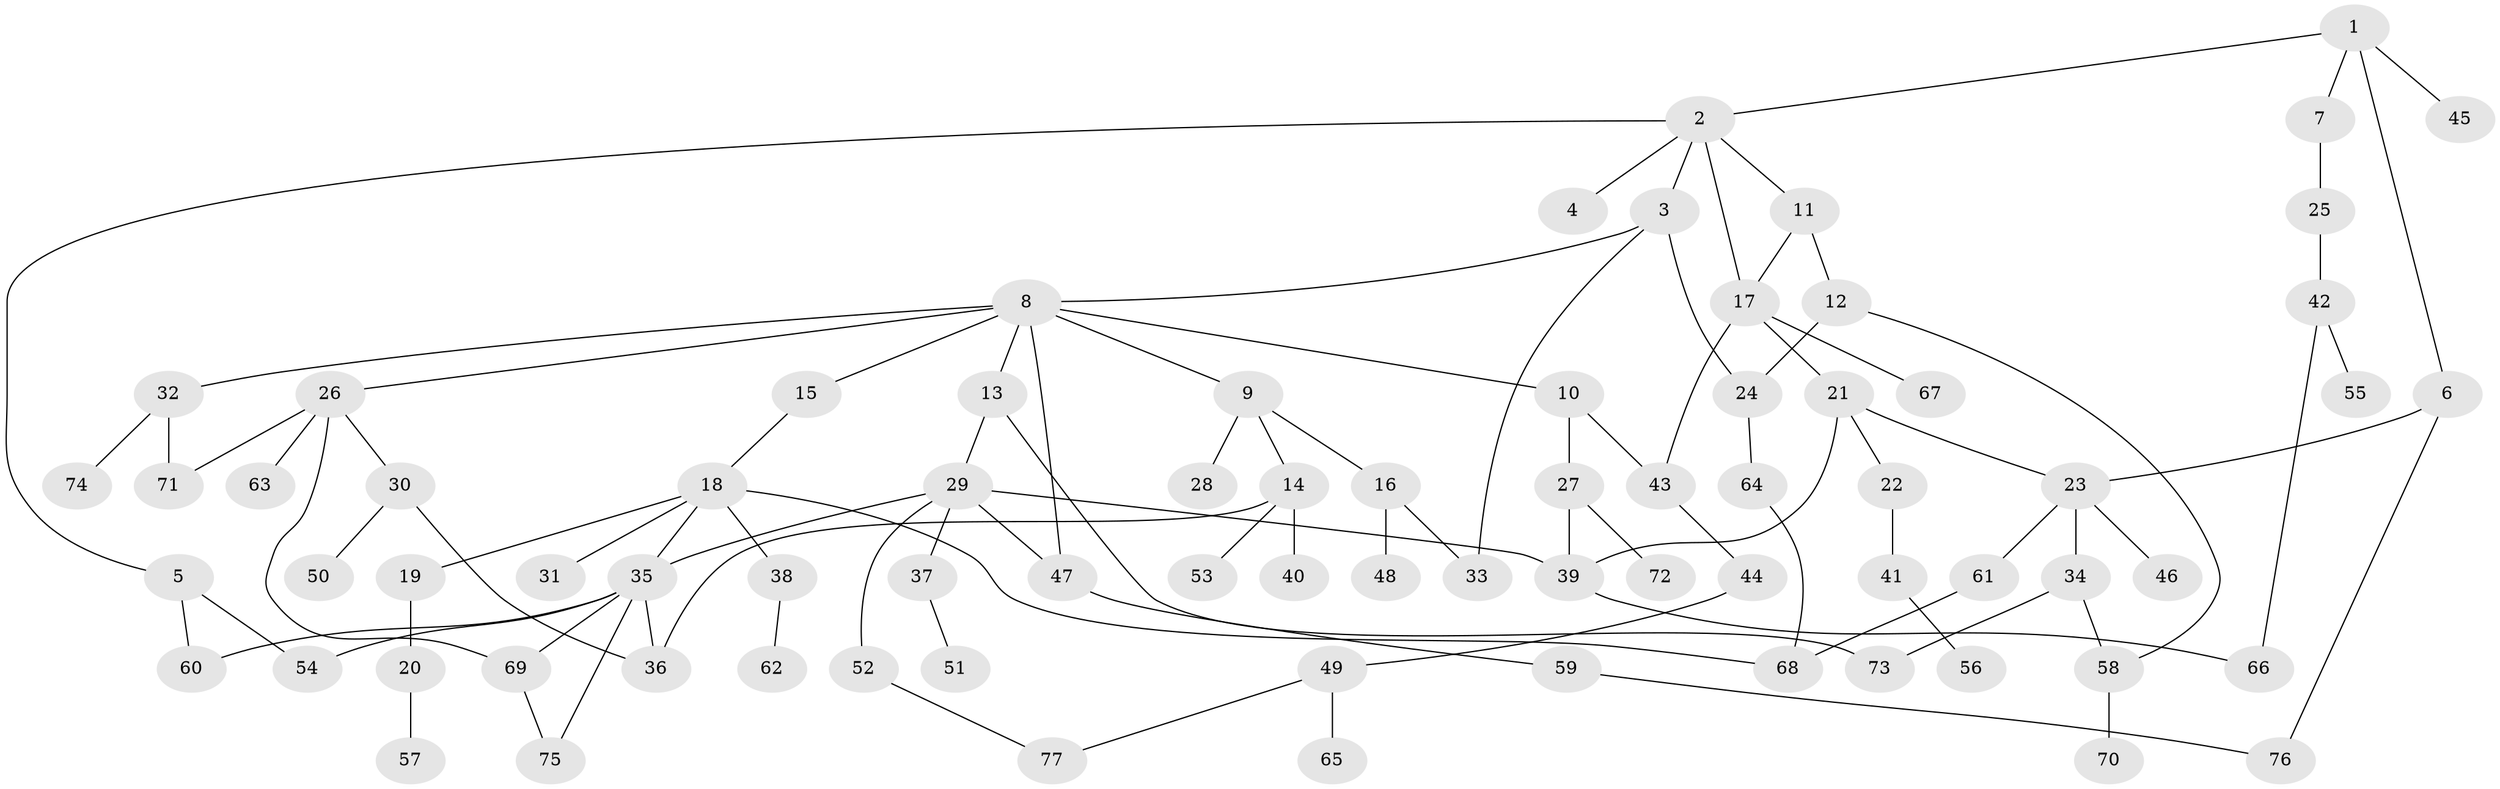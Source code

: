 // Generated by graph-tools (version 1.1) at 2025/25/03/09/25 03:25:34]
// undirected, 77 vertices, 99 edges
graph export_dot {
graph [start="1"]
  node [color=gray90,style=filled];
  1;
  2;
  3;
  4;
  5;
  6;
  7;
  8;
  9;
  10;
  11;
  12;
  13;
  14;
  15;
  16;
  17;
  18;
  19;
  20;
  21;
  22;
  23;
  24;
  25;
  26;
  27;
  28;
  29;
  30;
  31;
  32;
  33;
  34;
  35;
  36;
  37;
  38;
  39;
  40;
  41;
  42;
  43;
  44;
  45;
  46;
  47;
  48;
  49;
  50;
  51;
  52;
  53;
  54;
  55;
  56;
  57;
  58;
  59;
  60;
  61;
  62;
  63;
  64;
  65;
  66;
  67;
  68;
  69;
  70;
  71;
  72;
  73;
  74;
  75;
  76;
  77;
  1 -- 2;
  1 -- 6;
  1 -- 7;
  1 -- 45;
  2 -- 3;
  2 -- 4;
  2 -- 5;
  2 -- 11;
  2 -- 17;
  3 -- 8;
  3 -- 24;
  3 -- 33;
  5 -- 54;
  5 -- 60;
  6 -- 76;
  6 -- 23;
  7 -- 25;
  8 -- 9;
  8 -- 10;
  8 -- 13;
  8 -- 15;
  8 -- 26;
  8 -- 32;
  8 -- 47;
  9 -- 14;
  9 -- 16;
  9 -- 28;
  10 -- 27;
  10 -- 43;
  11 -- 12;
  11 -- 17;
  12 -- 58;
  12 -- 24;
  13 -- 29;
  13 -- 73;
  14 -- 40;
  14 -- 53;
  14 -- 36;
  15 -- 18;
  16 -- 48;
  16 -- 33;
  17 -- 21;
  17 -- 43;
  17 -- 67;
  18 -- 19;
  18 -- 31;
  18 -- 35;
  18 -- 38;
  18 -- 68;
  19 -- 20;
  20 -- 57;
  21 -- 22;
  21 -- 23;
  21 -- 39;
  22 -- 41;
  23 -- 34;
  23 -- 46;
  23 -- 61;
  24 -- 64;
  25 -- 42;
  26 -- 30;
  26 -- 63;
  26 -- 71;
  26 -- 69;
  27 -- 39;
  27 -- 72;
  29 -- 37;
  29 -- 47;
  29 -- 52;
  29 -- 35;
  29 -- 39;
  30 -- 50;
  30 -- 36;
  32 -- 71;
  32 -- 74;
  34 -- 58;
  34 -- 73;
  35 -- 36;
  35 -- 69;
  35 -- 54;
  35 -- 60;
  35 -- 75;
  37 -- 51;
  38 -- 62;
  39 -- 66;
  41 -- 56;
  42 -- 55;
  42 -- 66;
  43 -- 44;
  44 -- 49;
  47 -- 59;
  49 -- 65;
  49 -- 77;
  52 -- 77;
  58 -- 70;
  59 -- 76;
  61 -- 68;
  64 -- 68;
  69 -- 75;
}
